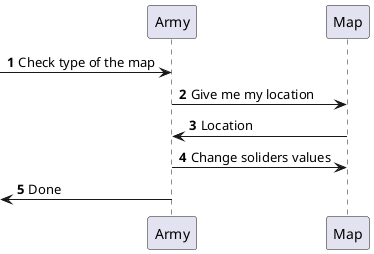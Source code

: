 @startuml
'https://plantuml.com/sequence-diagram

autonumber

[-> Army :Check type of the map
Army->Map: Give me my location
Map->Army :Location
Army->Map : Change soliders values
[<- Army: Done
@enduml